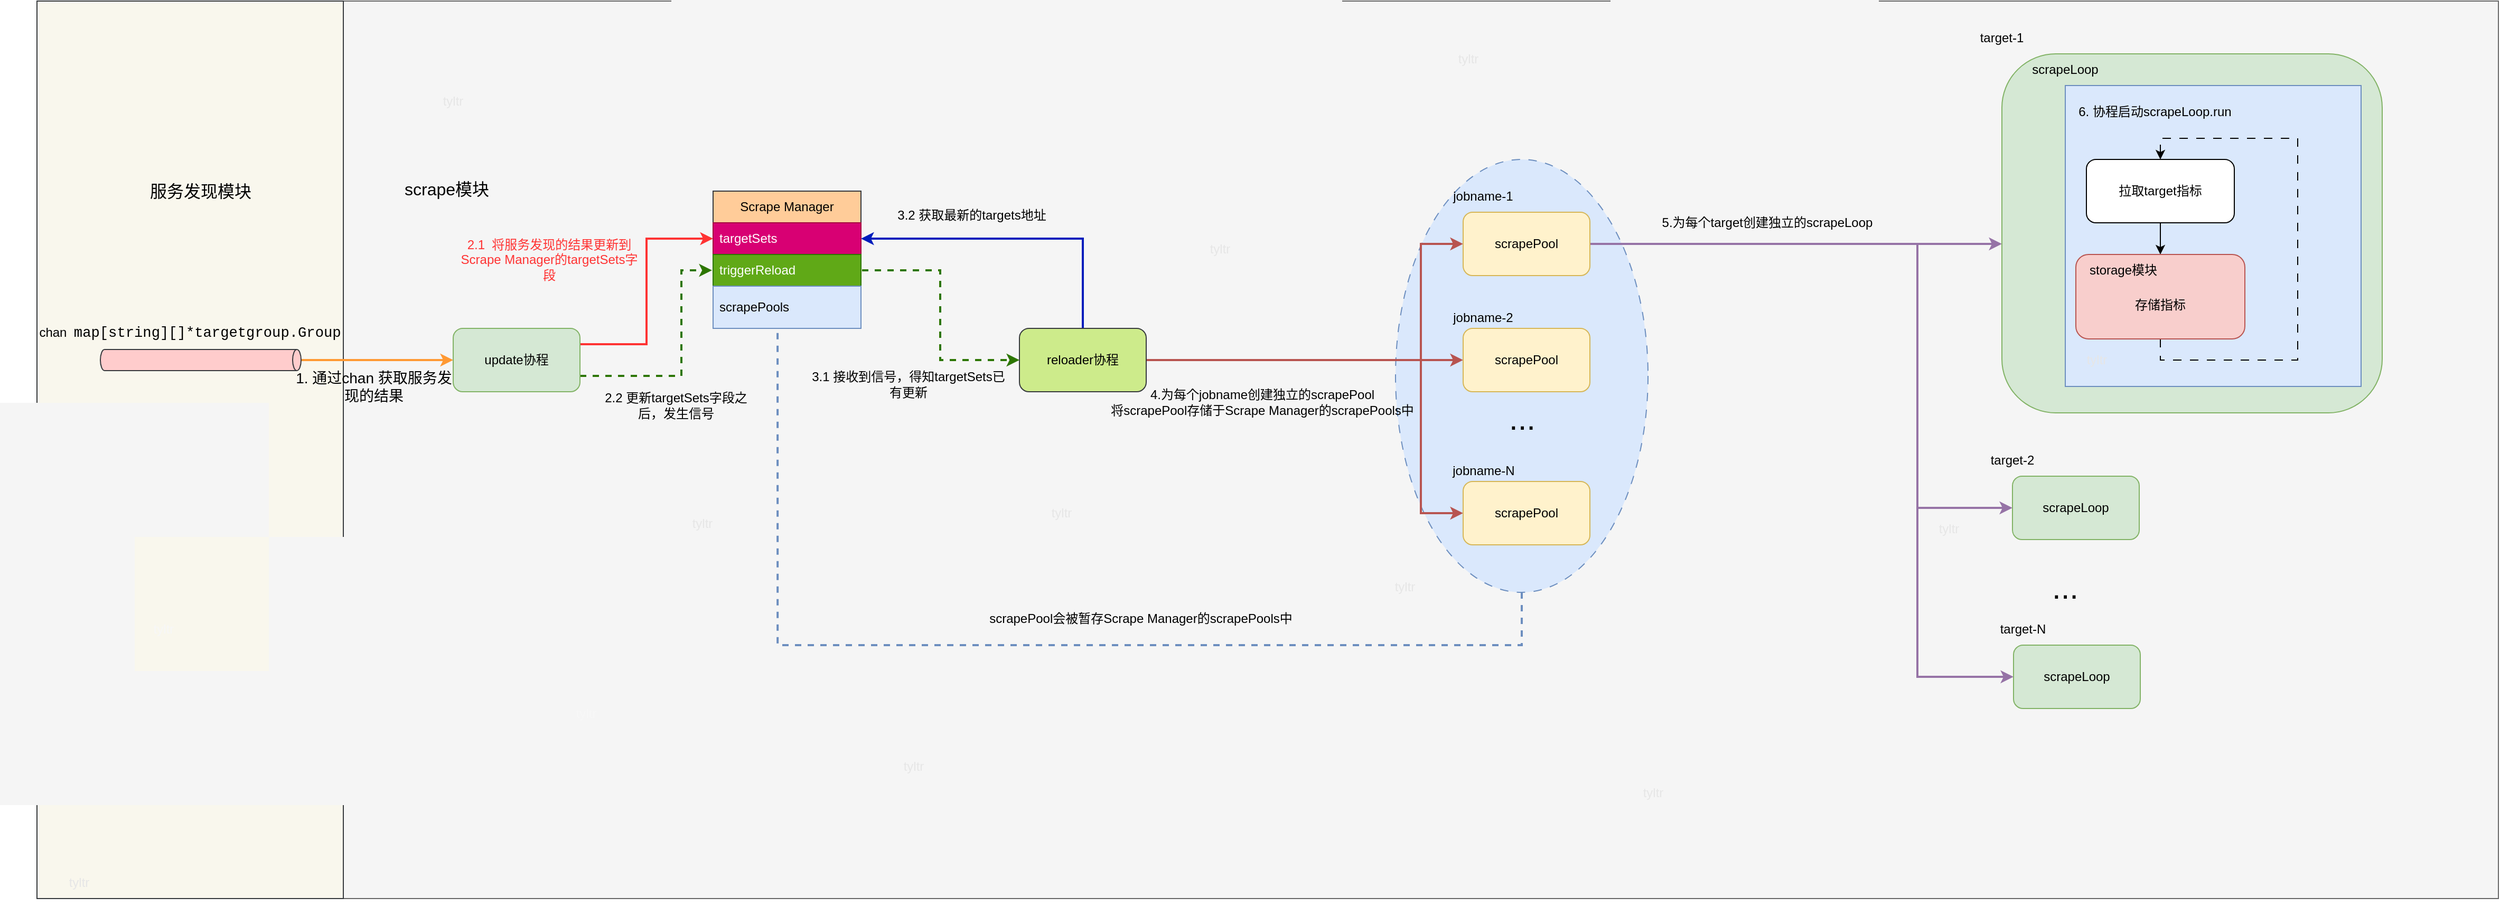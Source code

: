 <mxfile version="24.6.1" type="device">
  <diagram name="第 1 页" id="OPNZHjLj4EeVt9BAlshu">
    <mxGraphModel dx="2261" dy="769" grid="1" gridSize="10" guides="1" tooltips="1" connect="1" arrows="1" fold="1" page="1" pageScale="1" pageWidth="827" pageHeight="1169" math="0" shadow="0">
      <root>
        <mxCell id="0" />
        <mxCell id="1" parent="0" />
        <mxCell id="fdpDCFg-NzPG3DscGwCP-4" value="" style="rounded=0;whiteSpace=wrap;html=1;fillColor=#f5f5f5;strokeColor=#666666;fontColor=#333333;" parent="1" vertex="1">
          <mxGeometry x="310" y="40" width="2040" height="850" as="geometry" />
        </mxCell>
        <mxCell id="fdpDCFg-NzPG3DscGwCP-1" value="" style="rounded=0;whiteSpace=wrap;html=1;fillColor=#f9f7ed;strokeColor=#36393d;" parent="1" vertex="1">
          <mxGeometry x="20" y="40" width="290" height="850" as="geometry" />
        </mxCell>
        <mxCell id="fdpDCFg-NzPG3DscGwCP-2" value="&lt;font style=&quot;font-size: 16px;&quot;&gt;服务发现模块&lt;/font&gt;" style="text;html=1;align=center;verticalAlign=middle;whiteSpace=wrap;rounded=0;" parent="1" vertex="1">
          <mxGeometry x="120" y="205" width="110" height="30" as="geometry" />
        </mxCell>
        <mxCell id="fdpDCFg-NzPG3DscGwCP-8" style="edgeStyle=orthogonalEdgeStyle;rounded=0;orthogonalLoop=1;jettySize=auto;html=1;exitX=0.5;exitY=0;exitDx=0;exitDy=0;exitPerimeter=0;strokeWidth=2;strokeColor=#FF9933;" parent="1" source="fdpDCFg-NzPG3DscGwCP-3" target="fdpDCFg-NzPG3DscGwCP-7" edge="1">
          <mxGeometry relative="1" as="geometry" />
        </mxCell>
        <mxCell id="fdpDCFg-NzPG3DscGwCP-3" value="" style="shape=cylinder3;whiteSpace=wrap;html=1;boundedLbl=1;backgroundOutline=1;size=4;direction=south;fillColor=#ffcccc;strokeColor=#36393d;" parent="1" vertex="1">
          <mxGeometry x="80" y="370" width="190" height="20" as="geometry" />
        </mxCell>
        <mxCell id="fdpDCFg-NzPG3DscGwCP-5" value="&lt;font style=&quot;font-size: 16px;&quot;&gt;scrape模块&lt;/font&gt;" style="text;html=1;align=center;verticalAlign=middle;whiteSpace=wrap;rounded=0;" parent="1" vertex="1">
          <mxGeometry x="350" y="205" width="116" height="25" as="geometry" />
        </mxCell>
        <mxCell id="fdpDCFg-NzPG3DscGwCP-15" style="edgeStyle=orthogonalEdgeStyle;rounded=0;orthogonalLoop=1;jettySize=auto;html=1;exitX=1;exitY=0.25;exitDx=0;exitDy=0;entryX=0;entryY=0.5;entryDx=0;entryDy=0;strokeWidth=2;strokeColor=#FF3333;" parent="1" source="fdpDCFg-NzPG3DscGwCP-7" target="fdpDCFg-NzPG3DscGwCP-13" edge="1">
          <mxGeometry relative="1" as="geometry" />
        </mxCell>
        <mxCell id="fdpDCFg-NzPG3DscGwCP-18" style="edgeStyle=orthogonalEdgeStyle;rounded=0;orthogonalLoop=1;jettySize=auto;html=1;exitX=1;exitY=0.75;exitDx=0;exitDy=0;entryX=0;entryY=0.5;entryDx=0;entryDy=0;fillColor=#60a917;strokeColor=#2D7600;strokeWidth=2;dashed=1;" parent="1" source="fdpDCFg-NzPG3DscGwCP-7" target="fdpDCFg-NzPG3DscGwCP-14" edge="1">
          <mxGeometry relative="1" as="geometry">
            <Array as="points">
              <mxPoint x="630" y="395" />
              <mxPoint x="630" y="295" />
            </Array>
          </mxGeometry>
        </mxCell>
        <mxCell id="fdpDCFg-NzPG3DscGwCP-7" value="update协程" style="rounded=1;whiteSpace=wrap;html=1;fillColor=#d5e8d4;strokeColor=#82b366;" parent="1" vertex="1">
          <mxGeometry x="414" y="350" width="120" height="60" as="geometry" />
        </mxCell>
        <mxCell id="fdpDCFg-NzPG3DscGwCP-9" value="chan&amp;nbsp;&amp;nbsp;&lt;span style=&quot;font-family: ui-monospace, SFMono-Regular, &amp;quot;SF Mono&amp;quot;, Menlo, Consolas, &amp;quot;Liberation Mono&amp;quot;, monospace; font-size: 13.6px; text-align: start; white-space-collapse: break-spaces;&quot;&gt;map[string][]*targetgroup.Group&lt;/span&gt;" style="text;html=1;align=center;verticalAlign=middle;whiteSpace=wrap;rounded=0;" parent="1" vertex="1">
          <mxGeometry x="-15" y="340" width="360" height="30" as="geometry" />
        </mxCell>
        <mxCell id="fdpDCFg-NzPG3DscGwCP-11" value="&lt;article data-content=&quot;[{&amp;quot;type&amp;quot;:&amp;quot;block&amp;quot;,&amp;quot;id&amp;quot;:&amp;quot;wYMw-1721447536406&amp;quot;,&amp;quot;name&amp;quot;:&amp;quot;code&amp;quot;,&amp;quot;data&amp;quot;:{&amp;quot;language&amp;quot;:&amp;quot;&amp;quot;,&amp;quot;theme&amp;quot;:&amp;quot;default&amp;quot;,&amp;quot;version&amp;quot;:1},&amp;quot;nodes&amp;quot;:[{&amp;quot;type&amp;quot;:&amp;quot;block&amp;quot;,&amp;quot;id&amp;quot;:&amp;quot;BwX8-1721447536405&amp;quot;,&amp;quot;name&amp;quot;:&amp;quot;code-line&amp;quot;,&amp;quot;data&amp;quot;:{},&amp;quot;nodes&amp;quot;:[{&amp;quot;type&amp;quot;:&amp;quot;text&amp;quot;,&amp;quot;id&amp;quot;:&amp;quot;Ct8M-1721447536404&amp;quot;,&amp;quot;leaves&amp;quot;:[{&amp;quot;text&amp;quot;:&amp;quot;Manager&amp;quot;,&amp;quot;marks&amp;quot;:[]}]}]}],&amp;quot;state&amp;quot;:{}}]&quot;&gt;&lt;div data-language=&quot;&quot; style=&quot;white-space-collapse: preserve;&quot; data-theme=&quot;default&quot;&gt;&lt;span style=&quot;background-color: initial; white-space-collapse: collapse;&quot;&gt;Scrape&amp;nbsp;&lt;/span&gt;Manager&lt;/div&gt;&lt;/article&gt;" style="swimlane;fontStyle=0;childLayout=stackLayout;horizontal=1;startSize=30;horizontalStack=0;resizeParent=1;resizeParentMax=0;resizeLast=0;collapsible=1;marginBottom=0;whiteSpace=wrap;html=1;fillColor=#ffcc99;strokeColor=#36393d;" parent="1" vertex="1">
          <mxGeometry x="660" y="220" width="140" height="90" as="geometry" />
        </mxCell>
        <mxCell id="fdpDCFg-NzPG3DscGwCP-13" value="&lt;article data-content=&quot;[{&amp;quot;type&amp;quot;:&amp;quot;block&amp;quot;,&amp;quot;id&amp;quot;:&amp;quot;wYMw-1721447536406&amp;quot;,&amp;quot;name&amp;quot;:&amp;quot;code&amp;quot;,&amp;quot;data&amp;quot;:{&amp;quot;language&amp;quot;:&amp;quot;&amp;quot;,&amp;quot;theme&amp;quot;:&amp;quot;default&amp;quot;,&amp;quot;version&amp;quot;:1},&amp;quot;nodes&amp;quot;:[{&amp;quot;type&amp;quot;:&amp;quot;block&amp;quot;,&amp;quot;id&amp;quot;:&amp;quot;zmjt-1721447626092&amp;quot;,&amp;quot;name&amp;quot;:&amp;quot;code-line&amp;quot;,&amp;quot;data&amp;quot;:{},&amp;quot;nodes&amp;quot;:[{&amp;quot;type&amp;quot;:&amp;quot;text&amp;quot;,&amp;quot;id&amp;quot;:&amp;quot;NunP-1721447626090&amp;quot;,&amp;quot;leaves&amp;quot;:[{&amp;quot;text&amp;quot;:&amp;quot;targetSets&amp;quot;,&amp;quot;marks&amp;quot;:[]}]}]}],&amp;quot;state&amp;quot;:{}}]&quot;&gt;&lt;div data-language=&quot;&quot; style=&quot;white-space-collapse: preserve;&quot; data-theme=&quot;default&quot;&gt;targetSets&lt;/div&gt;&lt;/article&gt;" style="text;strokeColor=#A50040;fillColor=#d80073;align=left;verticalAlign=middle;spacingLeft=4;spacingRight=4;overflow=hidden;points=[[0,0.5],[1,0.5]];portConstraint=eastwest;rotatable=0;whiteSpace=wrap;html=1;fontColor=#ffffff;" parent="fdpDCFg-NzPG3DscGwCP-11" vertex="1">
          <mxGeometry y="30" width="140" height="30" as="geometry" />
        </mxCell>
        <mxCell id="fdpDCFg-NzPG3DscGwCP-14" value="&lt;article data-content=&quot;[{&amp;quot;type&amp;quot;:&amp;quot;block&amp;quot;,&amp;quot;id&amp;quot;:&amp;quot;wYMw-1721447536406&amp;quot;,&amp;quot;name&amp;quot;:&amp;quot;code&amp;quot;,&amp;quot;data&amp;quot;:{&amp;quot;language&amp;quot;:&amp;quot;&amp;quot;,&amp;quot;theme&amp;quot;:&amp;quot;default&amp;quot;,&amp;quot;version&amp;quot;:1},&amp;quot;nodes&amp;quot;:[{&amp;quot;type&amp;quot;:&amp;quot;block&amp;quot;,&amp;quot;id&amp;quot;:&amp;quot;qOg6-1721447632271&amp;quot;,&amp;quot;name&amp;quot;:&amp;quot;code-line&amp;quot;,&amp;quot;data&amp;quot;:{},&amp;quot;nodes&amp;quot;:[{&amp;quot;type&amp;quot;:&amp;quot;text&amp;quot;,&amp;quot;id&amp;quot;:&amp;quot;eazO-1721447632269&amp;quot;,&amp;quot;leaves&amp;quot;:[{&amp;quot;text&amp;quot;:&amp;quot;triggerReload&amp;quot;,&amp;quot;marks&amp;quot;:[]}]}]}],&amp;quot;state&amp;quot;:{}}]&quot;&gt;&lt;div data-language=&quot;&quot; style=&quot;white-space-collapse: preserve;&quot; data-theme=&quot;default&quot;&gt;triggerReload&lt;/div&gt;&lt;/article&gt;" style="text;strokeColor=#2D7600;fillColor=#60a917;align=left;verticalAlign=middle;spacingLeft=4;spacingRight=4;overflow=hidden;points=[[0,0.5],[1,0.5]];portConstraint=eastwest;rotatable=0;whiteSpace=wrap;html=1;perimeterSpacing=1;fontColor=#ffffff;" parent="fdpDCFg-NzPG3DscGwCP-11" vertex="1">
          <mxGeometry y="60" width="140" height="30" as="geometry" />
        </mxCell>
        <mxCell id="fdpDCFg-NzPG3DscGwCP-16" value="&lt;font style=&quot;font-size: 14px;&quot;&gt;1. 通过chan 获取服务发现的结果&lt;/font&gt;" style="text;html=1;align=center;verticalAlign=middle;whiteSpace=wrap;rounded=0;fontColor=default;" parent="1" vertex="1">
          <mxGeometry x="264" y="390" width="150" height="30" as="geometry" />
        </mxCell>
        <mxCell id="fdpDCFg-NzPG3DscGwCP-17" value="&lt;font color=&quot;#ff3333&quot;&gt;2.1&amp;nbsp; 将服务发现的结果更新到&lt;span style=&quot;background-color: initial;&quot;&gt;Scrape&amp;nbsp;&lt;/span&gt;&lt;span style=&quot;white-space-collapse: preserve;&quot;&gt;Manager的&lt;/span&gt;&lt;span style=&quot;white-space-collapse: preserve; background-color: initial;&quot;&gt;targetSets字段&lt;/span&gt;&lt;/font&gt;" style="text;html=1;align=center;verticalAlign=middle;whiteSpace=wrap;rounded=0;" parent="1" vertex="1">
          <mxGeometry x="420" y="260" width="170" height="50" as="geometry" />
        </mxCell>
        <mxCell id="fdpDCFg-NzPG3DscGwCP-19" value="2.2 更新&lt;span style=&quot;white-space-collapse: preserve;&quot;&gt;targetSets字段之后，发生信号&lt;/span&gt;" style="text;html=1;align=center;verticalAlign=middle;whiteSpace=wrap;rounded=0;" parent="1" vertex="1">
          <mxGeometry x="550" y="410" width="150" height="25" as="geometry" />
        </mxCell>
        <mxCell id="fdpDCFg-NzPG3DscGwCP-27" style="edgeStyle=orthogonalEdgeStyle;rounded=0;orthogonalLoop=1;jettySize=auto;html=1;exitX=0.5;exitY=0;exitDx=0;exitDy=0;fillColor=#0050ef;strokeColor=#001DBC;strokeWidth=2;" parent="1" source="fdpDCFg-NzPG3DscGwCP-20" target="fdpDCFg-NzPG3DscGwCP-13" edge="1">
          <mxGeometry relative="1" as="geometry" />
        </mxCell>
        <mxCell id="fdpDCFg-NzPG3DscGwCP-49" value="" style="ellipse;whiteSpace=wrap;html=1;dashed=1;dashPattern=8 8;fillColor=#dae8fc;strokeColor=#6c8ebf;" parent="1" vertex="1">
          <mxGeometry x="1306" y="190" width="239" height="410" as="geometry" />
        </mxCell>
        <mxCell id="fdpDCFg-NzPG3DscGwCP-40" style="edgeStyle=orthogonalEdgeStyle;rounded=0;orthogonalLoop=1;jettySize=auto;html=1;exitX=1;exitY=0.5;exitDx=0;exitDy=0;entryX=0;entryY=0.5;entryDx=0;entryDy=0;strokeWidth=2;strokeColor=#b85450;fillColor=#f8cecc;" parent="1" source="fdpDCFg-NzPG3DscGwCP-20" target="fdpDCFg-NzPG3DscGwCP-39" edge="1">
          <mxGeometry relative="1" as="geometry">
            <Array as="points">
              <mxPoint x="1330" y="380" />
              <mxPoint x="1330" y="525" />
            </Array>
          </mxGeometry>
        </mxCell>
        <mxCell id="fdpDCFg-NzPG3DscGwCP-41" style="edgeStyle=orthogonalEdgeStyle;rounded=0;orthogonalLoop=1;jettySize=auto;html=1;exitX=1;exitY=0.5;exitDx=0;exitDy=0;entryX=0;entryY=0.5;entryDx=0;entryDy=0;strokeWidth=2;strokeColor=#b85450;fillColor=#f8cecc;" parent="1" source="fdpDCFg-NzPG3DscGwCP-20" target="fdpDCFg-NzPG3DscGwCP-29" edge="1">
          <mxGeometry relative="1" as="geometry">
            <Array as="points">
              <mxPoint x="1330" y="380" />
              <mxPoint x="1330" y="270" />
            </Array>
          </mxGeometry>
        </mxCell>
        <mxCell id="fdpDCFg-NzPG3DscGwCP-42" style="edgeStyle=orthogonalEdgeStyle;rounded=0;orthogonalLoop=1;jettySize=auto;html=1;exitX=1;exitY=0.5;exitDx=0;exitDy=0;strokeWidth=2;strokeColor=#b85450;fillColor=#f8cecc;" parent="1" source="fdpDCFg-NzPG3DscGwCP-20" target="fdpDCFg-NzPG3DscGwCP-38" edge="1">
          <mxGeometry relative="1" as="geometry" />
        </mxCell>
        <mxCell id="fdpDCFg-NzPG3DscGwCP-20" value="&lt;article data-content=&quot;[{&amp;quot;type&amp;quot;:&amp;quot;block&amp;quot;,&amp;quot;id&amp;quot;:&amp;quot;wYMw-1721447536406&amp;quot;,&amp;quot;name&amp;quot;:&amp;quot;code&amp;quot;,&amp;quot;data&amp;quot;:{&amp;quot;language&amp;quot;:&amp;quot;&amp;quot;,&amp;quot;theme&amp;quot;:&amp;quot;default&amp;quot;,&amp;quot;version&amp;quot;:1},&amp;quot;nodes&amp;quot;:[{&amp;quot;type&amp;quot;:&amp;quot;block&amp;quot;,&amp;quot;id&amp;quot;:&amp;quot;22FU-1721452351014&amp;quot;,&amp;quot;name&amp;quot;:&amp;quot;code-line&amp;quot;,&amp;quot;data&amp;quot;:{},&amp;quot;nodes&amp;quot;:[{&amp;quot;type&amp;quot;:&amp;quot;text&amp;quot;,&amp;quot;id&amp;quot;:&amp;quot;Je7Y-1721452351012&amp;quot;,&amp;quot;leaves&amp;quot;:[{&amp;quot;text&amp;quot;:&amp;quot;reloader&amp;quot;,&amp;quot;marks&amp;quot;:[]}]}]}],&amp;quot;state&amp;quot;:{}}]&quot;&gt;&lt;div data-language=&quot;&quot; style=&quot;white-space-collapse: preserve;&quot; data-theme=&quot;default&quot;&gt;reloader协程&lt;/div&gt;&lt;/article&gt;" style="rounded=1;whiteSpace=wrap;html=1;fillColor=#cdeb8b;strokeColor=#36393d;" parent="1" vertex="1">
          <mxGeometry x="950" y="350" width="120" height="60" as="geometry" />
        </mxCell>
        <mxCell id="fdpDCFg-NzPG3DscGwCP-22" style="edgeStyle=orthogonalEdgeStyle;rounded=0;orthogonalLoop=1;jettySize=auto;html=1;exitX=1;exitY=0.5;exitDx=0;exitDy=0;entryX=0;entryY=0.5;entryDx=0;entryDy=0;dashed=1;strokeWidth=2;fillColor=#60a917;strokeColor=#2D7600;" parent="1" source="fdpDCFg-NzPG3DscGwCP-14" target="fdpDCFg-NzPG3DscGwCP-20" edge="1">
          <mxGeometry relative="1" as="geometry" />
        </mxCell>
        <mxCell id="fdpDCFg-NzPG3DscGwCP-23" value="3.1 接收到信号，得知&lt;span style=&quot;white-space-collapse: preserve;&quot;&gt;targetSets已有更新&lt;/span&gt;" style="text;html=1;align=center;verticalAlign=middle;whiteSpace=wrap;rounded=0;" parent="1" vertex="1">
          <mxGeometry x="750" y="390" width="190" height="25" as="geometry" />
        </mxCell>
        <mxCell id="fdpDCFg-NzPG3DscGwCP-28" value="3.2 获取最新的targets地址" style="text;html=1;align=center;verticalAlign=middle;whiteSpace=wrap;rounded=0;" parent="1" vertex="1">
          <mxGeometry x="830" y="230" width="150" height="25" as="geometry" />
        </mxCell>
        <mxCell id="fdpDCFg-NzPG3DscGwCP-60" style="edgeStyle=orthogonalEdgeStyle;rounded=0;orthogonalLoop=1;jettySize=auto;html=1;exitX=1;exitY=0.5;exitDx=0;exitDy=0;fillColor=#e1d5e7;strokeColor=#9673a6;strokeWidth=2;" parent="1" source="fdpDCFg-NzPG3DscGwCP-29" edge="1">
          <mxGeometry relative="1" as="geometry">
            <mxPoint x="1880" y="270" as="targetPoint" />
          </mxGeometry>
        </mxCell>
        <mxCell id="fdpDCFg-NzPG3DscGwCP-67" style="edgeStyle=orthogonalEdgeStyle;rounded=0;orthogonalLoop=1;jettySize=auto;html=1;exitX=1;exitY=0.5;exitDx=0;exitDy=0;entryX=0;entryY=0.5;entryDx=0;entryDy=0;fillColor=#e1d5e7;strokeColor=#9673a6;strokeWidth=2;" parent="1" source="fdpDCFg-NzPG3DscGwCP-29" target="fdpDCFg-NzPG3DscGwCP-65" edge="1">
          <mxGeometry relative="1" as="geometry">
            <Array as="points">
              <mxPoint x="1800" y="270" />
              <mxPoint x="1800" y="520" />
              <mxPoint x="1880" y="520" />
            </Array>
          </mxGeometry>
        </mxCell>
        <mxCell id="fdpDCFg-NzPG3DscGwCP-68" style="edgeStyle=orthogonalEdgeStyle;rounded=0;orthogonalLoop=1;jettySize=auto;html=1;exitX=1;exitY=0.5;exitDx=0;exitDy=0;entryX=0;entryY=0.5;entryDx=0;entryDy=0;fillColor=#e1d5e7;strokeColor=#9673a6;strokeWidth=2;" parent="1" source="fdpDCFg-NzPG3DscGwCP-29" target="fdpDCFg-NzPG3DscGwCP-66" edge="1">
          <mxGeometry relative="1" as="geometry">
            <Array as="points">
              <mxPoint x="1800" y="270" />
              <mxPoint x="1800" y="680" />
              <mxPoint x="1880" y="680" />
            </Array>
          </mxGeometry>
        </mxCell>
        <mxCell id="fdpDCFg-NzPG3DscGwCP-29" value="" style="rounded=1;whiteSpace=wrap;html=1;fillColor=#fff2cc;strokeColor=#d6b656;" parent="1" vertex="1">
          <mxGeometry x="1370" y="240" width="120" height="60" as="geometry" />
        </mxCell>
        <mxCell id="fdpDCFg-NzPG3DscGwCP-38" value="scrapePool" style="rounded=1;whiteSpace=wrap;html=1;fillColor=#fff2cc;strokeColor=#d6b656;" parent="1" vertex="1">
          <mxGeometry x="1370" y="350" width="120" height="60" as="geometry" />
        </mxCell>
        <mxCell id="fdpDCFg-NzPG3DscGwCP-39" value="scrapePool" style="rounded=1;whiteSpace=wrap;html=1;fillColor=#fff2cc;strokeColor=#d6b656;" parent="1" vertex="1">
          <mxGeometry x="1370" y="495" width="120" height="60" as="geometry" />
        </mxCell>
        <mxCell id="fdpDCFg-NzPG3DscGwCP-43" value="jobname-1" style="text;html=1;align=center;verticalAlign=middle;whiteSpace=wrap;rounded=0;" parent="1" vertex="1">
          <mxGeometry x="1359" y="210" width="60" height="30" as="geometry" />
        </mxCell>
        <mxCell id="fdpDCFg-NzPG3DscGwCP-44" value="jobname-2" style="text;html=1;align=center;verticalAlign=middle;whiteSpace=wrap;rounded=0;" parent="1" vertex="1">
          <mxGeometry x="1359" y="325" width="60" height="30" as="geometry" />
        </mxCell>
        <mxCell id="fdpDCFg-NzPG3DscGwCP-45" value="jobname-N" style="text;html=1;align=center;verticalAlign=middle;whiteSpace=wrap;rounded=0;" parent="1" vertex="1">
          <mxGeometry x="1344.5" y="470" width="89" height="30" as="geometry" />
        </mxCell>
        <mxCell id="fdpDCFg-NzPG3DscGwCP-46" value="scrapePool" style="text;html=1;align=center;verticalAlign=middle;whiteSpace=wrap;rounded=0;" parent="1" vertex="1">
          <mxGeometry x="1400" y="255" width="60" height="30" as="geometry" />
        </mxCell>
        <mxCell id="fdpDCFg-NzPG3DscGwCP-47" value="&lt;font style=&quot;font-size: 30px;&quot;&gt;...&lt;/font&gt;" style="text;html=1;align=center;verticalAlign=middle;whiteSpace=wrap;rounded=0;" parent="1" vertex="1">
          <mxGeometry x="1395.5" y="420" width="60" height="30" as="geometry" />
        </mxCell>
        <mxCell id="fdpDCFg-NzPG3DscGwCP-48" value="&lt;article data-content=&quot;[{&amp;quot;type&amp;quot;:&amp;quot;block&amp;quot;,&amp;quot;id&amp;quot;:&amp;quot;wYMw-1721447536406&amp;quot;,&amp;quot;name&amp;quot;:&amp;quot;code&amp;quot;,&amp;quot;data&amp;quot;:{&amp;quot;language&amp;quot;:&amp;quot;&amp;quot;,&amp;quot;theme&amp;quot;:&amp;quot;default&amp;quot;,&amp;quot;version&amp;quot;:1},&amp;quot;nodes&amp;quot;:[{&amp;quot;type&amp;quot;:&amp;quot;block&amp;quot;,&amp;quot;id&amp;quot;:&amp;quot;qOg6-1721447632271&amp;quot;,&amp;quot;name&amp;quot;:&amp;quot;code-line&amp;quot;,&amp;quot;data&amp;quot;:{},&amp;quot;nodes&amp;quot;:[{&amp;quot;type&amp;quot;:&amp;quot;text&amp;quot;,&amp;quot;id&amp;quot;:&amp;quot;eazO-1721447632269&amp;quot;,&amp;quot;leaves&amp;quot;:[{&amp;quot;text&amp;quot;:&amp;quot;triggerReload&amp;quot;,&amp;quot;marks&amp;quot;:[]}]}]}],&amp;quot;state&amp;quot;:{}}]&quot;&gt;&lt;div data-language=&quot;&quot; style=&quot;white-space-collapse: preserve;&quot; data-theme=&quot;default&quot;&gt;&lt;article data-content=&quot;[{&amp;quot;type&amp;quot;:&amp;quot;block&amp;quot;,&amp;quot;id&amp;quot;:&amp;quot;wYMw-1721447536406&amp;quot;,&amp;quot;name&amp;quot;:&amp;quot;code&amp;quot;,&amp;quot;data&amp;quot;:{&amp;quot;language&amp;quot;:&amp;quot;&amp;quot;,&amp;quot;theme&amp;quot;:&amp;quot;default&amp;quot;,&amp;quot;version&amp;quot;:1},&amp;quot;nodes&amp;quot;:[{&amp;quot;type&amp;quot;:&amp;quot;block&amp;quot;,&amp;quot;id&amp;quot;:&amp;quot;fw5M-1721453180857&amp;quot;,&amp;quot;name&amp;quot;:&amp;quot;code-line&amp;quot;,&amp;quot;data&amp;quot;:{},&amp;quot;nodes&amp;quot;:[{&amp;quot;type&amp;quot;:&amp;quot;text&amp;quot;,&amp;quot;id&amp;quot;:&amp;quot;NZXH-1721453180854&amp;quot;,&amp;quot;leaves&amp;quot;:[{&amp;quot;text&amp;quot;:&amp;quot;scrapePools&amp;quot;,&amp;quot;marks&amp;quot;:[]}]}]}],&amp;quot;state&amp;quot;:{}}]&quot;&gt;&lt;div data-language=&quot;&quot; data-theme=&quot;default&quot;&gt;scrapePools&lt;/div&gt;&lt;/article&gt;&lt;/div&gt;&lt;/article&gt;" style="text;strokeColor=#6c8ebf;fillColor=#dae8fc;align=left;verticalAlign=middle;spacingLeft=4;spacingRight=4;overflow=hidden;points=[[0,0.5],[1,0.5]];portConstraint=eastwest;rotatable=0;whiteSpace=wrap;html=1;perimeterSpacing=1;" parent="1" vertex="1">
          <mxGeometry x="660" y="310" width="140" height="40" as="geometry" />
        </mxCell>
        <mxCell id="fdpDCFg-NzPG3DscGwCP-56" style="edgeStyle=orthogonalEdgeStyle;rounded=0;orthogonalLoop=1;jettySize=auto;html=1;exitX=0.5;exitY=1;exitDx=0;exitDy=0;entryX=0.437;entryY=0.952;entryDx=0;entryDy=0;entryPerimeter=0;dashed=1;endArrow=none;endFill=0;fillColor=#dae8fc;strokeColor=#6c8ebf;strokeWidth=2;" parent="1" source="fdpDCFg-NzPG3DscGwCP-49" target="fdpDCFg-NzPG3DscGwCP-48" edge="1">
          <mxGeometry relative="1" as="geometry">
            <Array as="points">
              <mxPoint x="1426" y="650" />
              <mxPoint x="721" y="650" />
            </Array>
          </mxGeometry>
        </mxCell>
        <mxCell id="fdpDCFg-NzPG3DscGwCP-57" value="scrapePool会被暂存&lt;span style=&quot;background-color: initial;&quot;&gt;Scrape&amp;nbsp;&lt;/span&gt;&lt;span style=&quot;white-space-collapse: preserve;&quot;&gt;Manager的&lt;/span&gt;&lt;span style=&quot;white-space-collapse: preserve; text-align: left;&quot;&gt;scrapePools中&lt;/span&gt;" style="text;html=1;align=center;verticalAlign=middle;whiteSpace=wrap;rounded=0;" parent="1" vertex="1">
          <mxGeometry x="860" y="610" width="410" height="30" as="geometry" />
        </mxCell>
        <mxCell id="fdpDCFg-NzPG3DscGwCP-59" value="4.为每个jobname创建独立的scrapePool&lt;div&gt;将&lt;span style=&quot;background-color: initial;&quot;&gt;scrapePool存储于&lt;/span&gt;&lt;span style=&quot;background-color: initial;&quot;&gt;Scrape&amp;nbsp;&lt;/span&gt;&lt;span style=&quot;background-color: initial; white-space-collapse: preserve;&quot;&gt;Manager的&lt;/span&gt;&lt;span style=&quot;background-color: initial; white-space-collapse: preserve; text-align: left;&quot;&gt;scrapePools中&lt;/span&gt;&lt;/div&gt;" style="text;html=1;align=center;verticalAlign=middle;whiteSpace=wrap;rounded=0;" parent="1" vertex="1">
          <mxGeometry x="1020" y="405" width="320" height="30" as="geometry" />
        </mxCell>
        <mxCell id="fdpDCFg-NzPG3DscGwCP-64" value="" style="rounded=1;whiteSpace=wrap;html=1;fillColor=#d5e8d4;strokeColor=#82b366;" parent="1" vertex="1">
          <mxGeometry x="1880" y="90" width="360" height="340" as="geometry" />
        </mxCell>
        <mxCell id="fdpDCFg-NzPG3DscGwCP-101" value="" style="rounded=0;whiteSpace=wrap;html=1;fillColor=#dae8fc;strokeColor=#6c8ebf;" parent="1" vertex="1">
          <mxGeometry x="1940" y="120" width="280" height="285" as="geometry" />
        </mxCell>
        <mxCell id="fdpDCFg-NzPG3DscGwCP-65" value="&lt;article data-content=&quot;[{&amp;quot;type&amp;quot;:&amp;quot;block&amp;quot;,&amp;quot;id&amp;quot;:&amp;quot;wYMw-1721447536406&amp;quot;,&amp;quot;name&amp;quot;:&amp;quot;code&amp;quot;,&amp;quot;data&amp;quot;:{&amp;quot;language&amp;quot;:&amp;quot;&amp;quot;,&amp;quot;theme&amp;quot;:&amp;quot;default&amp;quot;,&amp;quot;version&amp;quot;:1},&amp;quot;nodes&amp;quot;:[{&amp;quot;type&amp;quot;:&amp;quot;block&amp;quot;,&amp;quot;id&amp;quot;:&amp;quot;lbsN-1721454408444&amp;quot;,&amp;quot;name&amp;quot;:&amp;quot;code-line&amp;quot;,&amp;quot;data&amp;quot;:{},&amp;quot;nodes&amp;quot;:[{&amp;quot;type&amp;quot;:&amp;quot;text&amp;quot;,&amp;quot;id&amp;quot;:&amp;quot;d9yT-1721454408442&amp;quot;,&amp;quot;leaves&amp;quot;:[{&amp;quot;text&amp;quot;:&amp;quot;scrapeLoop&amp;quot;,&amp;quot;marks&amp;quot;:[]}]}]}],&amp;quot;state&amp;quot;:{}}]&quot;&gt;&lt;div data-language=&quot;&quot; style=&quot;white-space-collapse: preserve;&quot; data-theme=&quot;default&quot;&gt;scrapeLoop&lt;/div&gt;&lt;/article&gt;" style="rounded=1;whiteSpace=wrap;html=1;fillColor=#d5e8d4;strokeColor=#82b366;" parent="1" vertex="1">
          <mxGeometry x="1890" y="490" width="120" height="60" as="geometry" />
        </mxCell>
        <mxCell id="fdpDCFg-NzPG3DscGwCP-66" value="&lt;article data-content=&quot;[{&amp;quot;type&amp;quot;:&amp;quot;block&amp;quot;,&amp;quot;id&amp;quot;:&amp;quot;wYMw-1721447536406&amp;quot;,&amp;quot;name&amp;quot;:&amp;quot;code&amp;quot;,&amp;quot;data&amp;quot;:{&amp;quot;language&amp;quot;:&amp;quot;&amp;quot;,&amp;quot;theme&amp;quot;:&amp;quot;default&amp;quot;,&amp;quot;version&amp;quot;:1},&amp;quot;nodes&amp;quot;:[{&amp;quot;type&amp;quot;:&amp;quot;block&amp;quot;,&amp;quot;id&amp;quot;:&amp;quot;lbsN-1721454408444&amp;quot;,&amp;quot;name&amp;quot;:&amp;quot;code-line&amp;quot;,&amp;quot;data&amp;quot;:{},&amp;quot;nodes&amp;quot;:[{&amp;quot;type&amp;quot;:&amp;quot;text&amp;quot;,&amp;quot;id&amp;quot;:&amp;quot;d9yT-1721454408442&amp;quot;,&amp;quot;leaves&amp;quot;:[{&amp;quot;text&amp;quot;:&amp;quot;scrapeLoop&amp;quot;,&amp;quot;marks&amp;quot;:[]}]}]}],&amp;quot;state&amp;quot;:{}}]&quot;&gt;&lt;div data-language=&quot;&quot; style=&quot;white-space-collapse: preserve;&quot; data-theme=&quot;default&quot;&gt;scrapeLoop&lt;/div&gt;&lt;/article&gt;" style="rounded=1;whiteSpace=wrap;html=1;fillColor=#d5e8d4;strokeColor=#82b366;" parent="1" vertex="1">
          <mxGeometry x="1891" y="650" width="120" height="60" as="geometry" />
        </mxCell>
        <mxCell id="fdpDCFg-NzPG3DscGwCP-69" value="&lt;font style=&quot;font-size: 30px;&quot;&gt;...&lt;/font&gt;" style="text;html=1;align=center;verticalAlign=middle;whiteSpace=wrap;rounded=0;" parent="1" vertex="1">
          <mxGeometry x="1910" y="580" width="60" height="30" as="geometry" />
        </mxCell>
        <mxCell id="fdpDCFg-NzPG3DscGwCP-70" value="target-1" style="text;html=1;align=center;verticalAlign=middle;whiteSpace=wrap;rounded=0;" parent="1" vertex="1">
          <mxGeometry x="1850" y="60" width="60" height="30" as="geometry" />
        </mxCell>
        <mxCell id="fdpDCFg-NzPG3DscGwCP-71" value="target-2" style="text;html=1;align=center;verticalAlign=middle;whiteSpace=wrap;rounded=0;" parent="1" vertex="1">
          <mxGeometry x="1860" y="460" width="60" height="30" as="geometry" />
        </mxCell>
        <mxCell id="fdpDCFg-NzPG3DscGwCP-72" value="target-N" style="text;html=1;align=center;verticalAlign=middle;whiteSpace=wrap;rounded=0;" parent="1" vertex="1">
          <mxGeometry x="1870" y="620" width="60" height="30" as="geometry" />
        </mxCell>
        <mxCell id="fdpDCFg-NzPG3DscGwCP-73" value="&lt;article data-content=&quot;[{&amp;quot;type&amp;quot;:&amp;quot;block&amp;quot;,&amp;quot;id&amp;quot;:&amp;quot;wYMw-1721447536406&amp;quot;,&amp;quot;name&amp;quot;:&amp;quot;code&amp;quot;,&amp;quot;data&amp;quot;:{&amp;quot;language&amp;quot;:&amp;quot;&amp;quot;,&amp;quot;theme&amp;quot;:&amp;quot;default&amp;quot;,&amp;quot;version&amp;quot;:1},&amp;quot;nodes&amp;quot;:[{&amp;quot;type&amp;quot;:&amp;quot;block&amp;quot;,&amp;quot;id&amp;quot;:&amp;quot;lbsN-1721454408444&amp;quot;,&amp;quot;name&amp;quot;:&amp;quot;code-line&amp;quot;,&amp;quot;data&amp;quot;:{},&amp;quot;nodes&amp;quot;:[{&amp;quot;type&amp;quot;:&amp;quot;text&amp;quot;,&amp;quot;id&amp;quot;:&amp;quot;d9yT-1721454408442&amp;quot;,&amp;quot;leaves&amp;quot;:[{&amp;quot;text&amp;quot;:&amp;quot;scrapeLoop&amp;quot;,&amp;quot;marks&amp;quot;:[]}]}]}],&amp;quot;state&amp;quot;:{}}]&quot;&gt;&lt;div data-language=&quot;&quot; style=&quot;white-space-collapse: preserve;&quot; data-theme=&quot;default&quot;&gt;scrapeLoop&lt;/div&gt;&lt;/article&gt;" style="text;html=1;align=center;verticalAlign=middle;whiteSpace=wrap;rounded=0;" parent="1" vertex="1">
          <mxGeometry x="1910" y="90" width="60" height="30" as="geometry" />
        </mxCell>
        <mxCell id="fdpDCFg-NzPG3DscGwCP-74" value="5.为每个target创建独立的&lt;span style=&quot;white-space-collapse: preserve;&quot;&gt;scrapeLoop&lt;/span&gt;" style="text;html=1;align=center;verticalAlign=middle;whiteSpace=wrap;rounded=0;" parent="1" vertex="1">
          <mxGeometry x="1545" y="235" width="226" height="30" as="geometry" />
        </mxCell>
        <mxCell id="fdpDCFg-NzPG3DscGwCP-97" style="edgeStyle=orthogonalEdgeStyle;rounded=0;orthogonalLoop=1;jettySize=auto;html=1;exitX=0.5;exitY=1;exitDx=0;exitDy=0;" parent="1" source="fdpDCFg-NzPG3DscGwCP-81" target="fdpDCFg-NzPG3DscGwCP-83" edge="1">
          <mxGeometry relative="1" as="geometry" />
        </mxCell>
        <mxCell id="fdpDCFg-NzPG3DscGwCP-81" value="" style="rounded=1;whiteSpace=wrap;html=1;" parent="1" vertex="1">
          <mxGeometry x="1960" y="190" width="140" height="60" as="geometry" />
        </mxCell>
        <mxCell id="fdpDCFg-NzPG3DscGwCP-82" value="拉取target指标" style="text;html=1;align=center;verticalAlign=middle;whiteSpace=wrap;rounded=0;" parent="1" vertex="1">
          <mxGeometry x="1985" y="208.75" width="90" height="22.5" as="geometry" />
        </mxCell>
        <mxCell id="fdpDCFg-NzPG3DscGwCP-98" style="edgeStyle=orthogonalEdgeStyle;rounded=0;orthogonalLoop=1;jettySize=auto;html=1;exitX=0.5;exitY=1;exitDx=0;exitDy=0;entryX=0.5;entryY=0;entryDx=0;entryDy=0;dashed=1;dashPattern=8 8;" parent="1" source="fdpDCFg-NzPG3DscGwCP-83" target="fdpDCFg-NzPG3DscGwCP-81" edge="1">
          <mxGeometry relative="1" as="geometry">
            <Array as="points">
              <mxPoint x="2030" y="380" />
              <mxPoint x="2160" y="380" />
              <mxPoint x="2160" y="170" />
              <mxPoint x="2030" y="170" />
            </Array>
          </mxGeometry>
        </mxCell>
        <mxCell id="fdpDCFg-NzPG3DscGwCP-83" value="&lt;div&gt;&lt;br&gt;&lt;/div&gt;&lt;div&gt;存储指标&lt;/div&gt;" style="rounded=1;whiteSpace=wrap;html=1;fillColor=#f8cecc;strokeColor=#b85450;" parent="1" vertex="1">
          <mxGeometry x="1950" y="280" width="160" height="80" as="geometry" />
        </mxCell>
        <mxCell id="fdpDCFg-NzPG3DscGwCP-99" value="&lt;article data-content=&quot;[{&amp;quot;type&amp;quot;:&amp;quot;block&amp;quot;,&amp;quot;id&amp;quot;:&amp;quot;wYMw-1721447536406&amp;quot;,&amp;quot;name&amp;quot;:&amp;quot;code&amp;quot;,&amp;quot;data&amp;quot;:{&amp;quot;language&amp;quot;:&amp;quot;&amp;quot;,&amp;quot;theme&amp;quot;:&amp;quot;default&amp;quot;,&amp;quot;version&amp;quot;:1},&amp;quot;nodes&amp;quot;:[{&amp;quot;type&amp;quot;:&amp;quot;block&amp;quot;,&amp;quot;id&amp;quot;:&amp;quot;lbsN-1721454408444&amp;quot;,&amp;quot;name&amp;quot;:&amp;quot;code-line&amp;quot;,&amp;quot;data&amp;quot;:{},&amp;quot;nodes&amp;quot;:[{&amp;quot;type&amp;quot;:&amp;quot;text&amp;quot;,&amp;quot;id&amp;quot;:&amp;quot;d9yT-1721454408442&amp;quot;,&amp;quot;leaves&amp;quot;:[{&amp;quot;text&amp;quot;:&amp;quot;scrapeLoop&amp;quot;,&amp;quot;marks&amp;quot;:[]}]}]}],&amp;quot;state&amp;quot;:{}}]&quot;&gt;&lt;div data-language=&quot;&quot; style=&quot;white-space-collapse: preserve;&quot; data-theme=&quot;default&quot;&gt;storage模块&lt;/div&gt;&lt;/article&gt;" style="text;html=1;align=center;verticalAlign=middle;whiteSpace=wrap;rounded=0;" parent="1" vertex="1">
          <mxGeometry x="1950" y="280" width="90" height="30" as="geometry" />
        </mxCell>
        <mxCell id="fdpDCFg-NzPG3DscGwCP-103" value="&lt;span style=&quot;white-space-collapse: preserve;&quot;&gt;6. 协程启动scrapeLoop.run&lt;/span&gt;" style="text;html=1;align=center;verticalAlign=middle;whiteSpace=wrap;rounded=0;" parent="1" vertex="1">
          <mxGeometry x="1940" y="130" width="170" height="30" as="geometry" />
        </mxCell>
        <mxCell id="XsaYZCnVBgNQdDiTwEfk-1" value="&lt;font color=&quot;#e6e6e6&quot;&gt;tyltr&lt;/font&gt;" style="text;html=1;align=center;verticalAlign=middle;whiteSpace=wrap;rounded=0;shadow=1;" vertex="1" parent="1">
          <mxGeometry x="30" y="860" width="60" height="30" as="geometry" />
        </mxCell>
        <mxCell id="XsaYZCnVBgNQdDiTwEfk-2" value="&lt;font color=&quot;#e6e6e6&quot;&gt;tyltr&lt;/font&gt;" style="text;html=1;align=center;verticalAlign=middle;whiteSpace=wrap;rounded=0;shadow=1;" vertex="1" parent="1">
          <mxGeometry x="384" y="120" width="60" height="30" as="geometry" />
        </mxCell>
        <mxCell id="XsaYZCnVBgNQdDiTwEfk-3" value="&lt;font color=&quot;#f5f5f5&quot;&gt;tyltr&lt;/font&gt;" style="text;html=1;align=center;verticalAlign=middle;whiteSpace=wrap;rounded=0;shadow=1;" vertex="1" parent="1">
          <mxGeometry x="354" y="520" width="60" height="30" as="geometry" />
        </mxCell>
        <mxCell id="XsaYZCnVBgNQdDiTwEfk-4" value="&lt;font color=&quot;#f7f7f7&quot;&gt;tyltr&lt;/font&gt;" style="text;html=1;align=center;verticalAlign=middle;whiteSpace=wrap;rounded=0;shadow=1;" vertex="1" parent="1">
          <mxGeometry x="510" y="700" width="60" height="30" as="geometry" />
        </mxCell>
        <mxCell id="XsaYZCnVBgNQdDiTwEfk-5" value="&lt;font color=&quot;#f7f7f7&quot;&gt;tyltr&lt;/font&gt;" style="text;html=1;align=center;verticalAlign=middle;whiteSpace=wrap;rounded=0;shadow=1;" vertex="1" parent="1">
          <mxGeometry x="110" y="620" width="60" height="30" as="geometry" />
        </mxCell>
        <mxCell id="XsaYZCnVBgNQdDiTwEfk-6" value="&lt;font color=&quot;#f5f5f5&quot;&gt;tyltr&lt;/font&gt;" style="text;html=1;align=center;verticalAlign=middle;whiteSpace=wrap;rounded=0;shadow=1;" vertex="1" parent="1">
          <mxGeometry x="600" y="670" width="60" height="30" as="geometry" />
        </mxCell>
        <mxCell id="XsaYZCnVBgNQdDiTwEfk-7" value="&lt;font color=&quot;#e6e6e6&quot;&gt;tyltr&lt;/font&gt;" style="text;html=1;align=center;verticalAlign=middle;whiteSpace=wrap;rounded=0;shadow=1;" vertex="1" parent="1">
          <mxGeometry x="620" y="520" width="60" height="30" as="geometry" />
        </mxCell>
        <mxCell id="XsaYZCnVBgNQdDiTwEfk-8" value="&lt;font color=&quot;#e6e6e6&quot;&gt;tyltr&lt;/font&gt;" style="text;html=1;align=center;verticalAlign=middle;whiteSpace=wrap;rounded=0;shadow=1;" vertex="1" parent="1">
          <mxGeometry x="960" y="510" width="60" height="30" as="geometry" />
        </mxCell>
        <mxCell id="XsaYZCnVBgNQdDiTwEfk-9" value="&lt;font color=&quot;#e6e6e6&quot;&gt;tyltr&lt;/font&gt;" style="text;html=1;align=center;verticalAlign=middle;whiteSpace=wrap;rounded=0;shadow=1;" vertex="1" parent="1">
          <mxGeometry x="820" y="750" width="60" height="30" as="geometry" />
        </mxCell>
        <mxCell id="XsaYZCnVBgNQdDiTwEfk-10" value="&lt;font color=&quot;#e6e6e6&quot;&gt;tyltr&lt;/font&gt;" style="text;html=1;align=center;verticalAlign=middle;whiteSpace=wrap;rounded=0;shadow=1;" vertex="1" parent="1">
          <mxGeometry x="1110" y="260" width="60" height="30" as="geometry" />
        </mxCell>
        <mxCell id="XsaYZCnVBgNQdDiTwEfk-11" value="&lt;font color=&quot;#e6e6e6&quot;&gt;tyltr&lt;/font&gt;" style="text;html=1;align=center;verticalAlign=middle;whiteSpace=wrap;rounded=0;shadow=1;" vertex="1" parent="1">
          <mxGeometry x="1344.5" y="80" width="60" height="30" as="geometry" />
        </mxCell>
        <mxCell id="XsaYZCnVBgNQdDiTwEfk-12" value="&lt;font color=&quot;#e6e6e6&quot;&gt;tyltr&lt;/font&gt;" style="text;html=1;align=center;verticalAlign=middle;whiteSpace=wrap;rounded=0;shadow=1;" vertex="1" parent="1">
          <mxGeometry x="1284.5" y="580" width="60" height="30" as="geometry" />
        </mxCell>
        <mxCell id="XsaYZCnVBgNQdDiTwEfk-13" value="&lt;font color=&quot;#e6e6e6&quot;&gt;tyltr&lt;/font&gt;" style="text;html=1;align=center;verticalAlign=middle;whiteSpace=wrap;rounded=0;shadow=1;" vertex="1" parent="1">
          <mxGeometry x="1520" y="770" width="60" height="40" as="geometry" />
        </mxCell>
        <mxCell id="XsaYZCnVBgNQdDiTwEfk-14" value="&lt;font color=&quot;#e6e6e6&quot;&gt;tyltr&lt;/font&gt;" style="text;html=1;align=center;verticalAlign=middle;whiteSpace=wrap;rounded=0;shadow=1;" vertex="1" parent="1">
          <mxGeometry x="1800" y="520" width="60" height="40" as="geometry" />
        </mxCell>
        <mxCell id="XsaYZCnVBgNQdDiTwEfk-15" value="&lt;font color=&quot;#e6e6e6&quot;&gt;tyltr&lt;/font&gt;" style="text;html=1;align=center;verticalAlign=middle;whiteSpace=wrap;rounded=0;shadow=1;" vertex="1" parent="1">
          <mxGeometry x="1940" y="360" width="60" height="40" as="geometry" />
        </mxCell>
      </root>
    </mxGraphModel>
  </diagram>
</mxfile>
